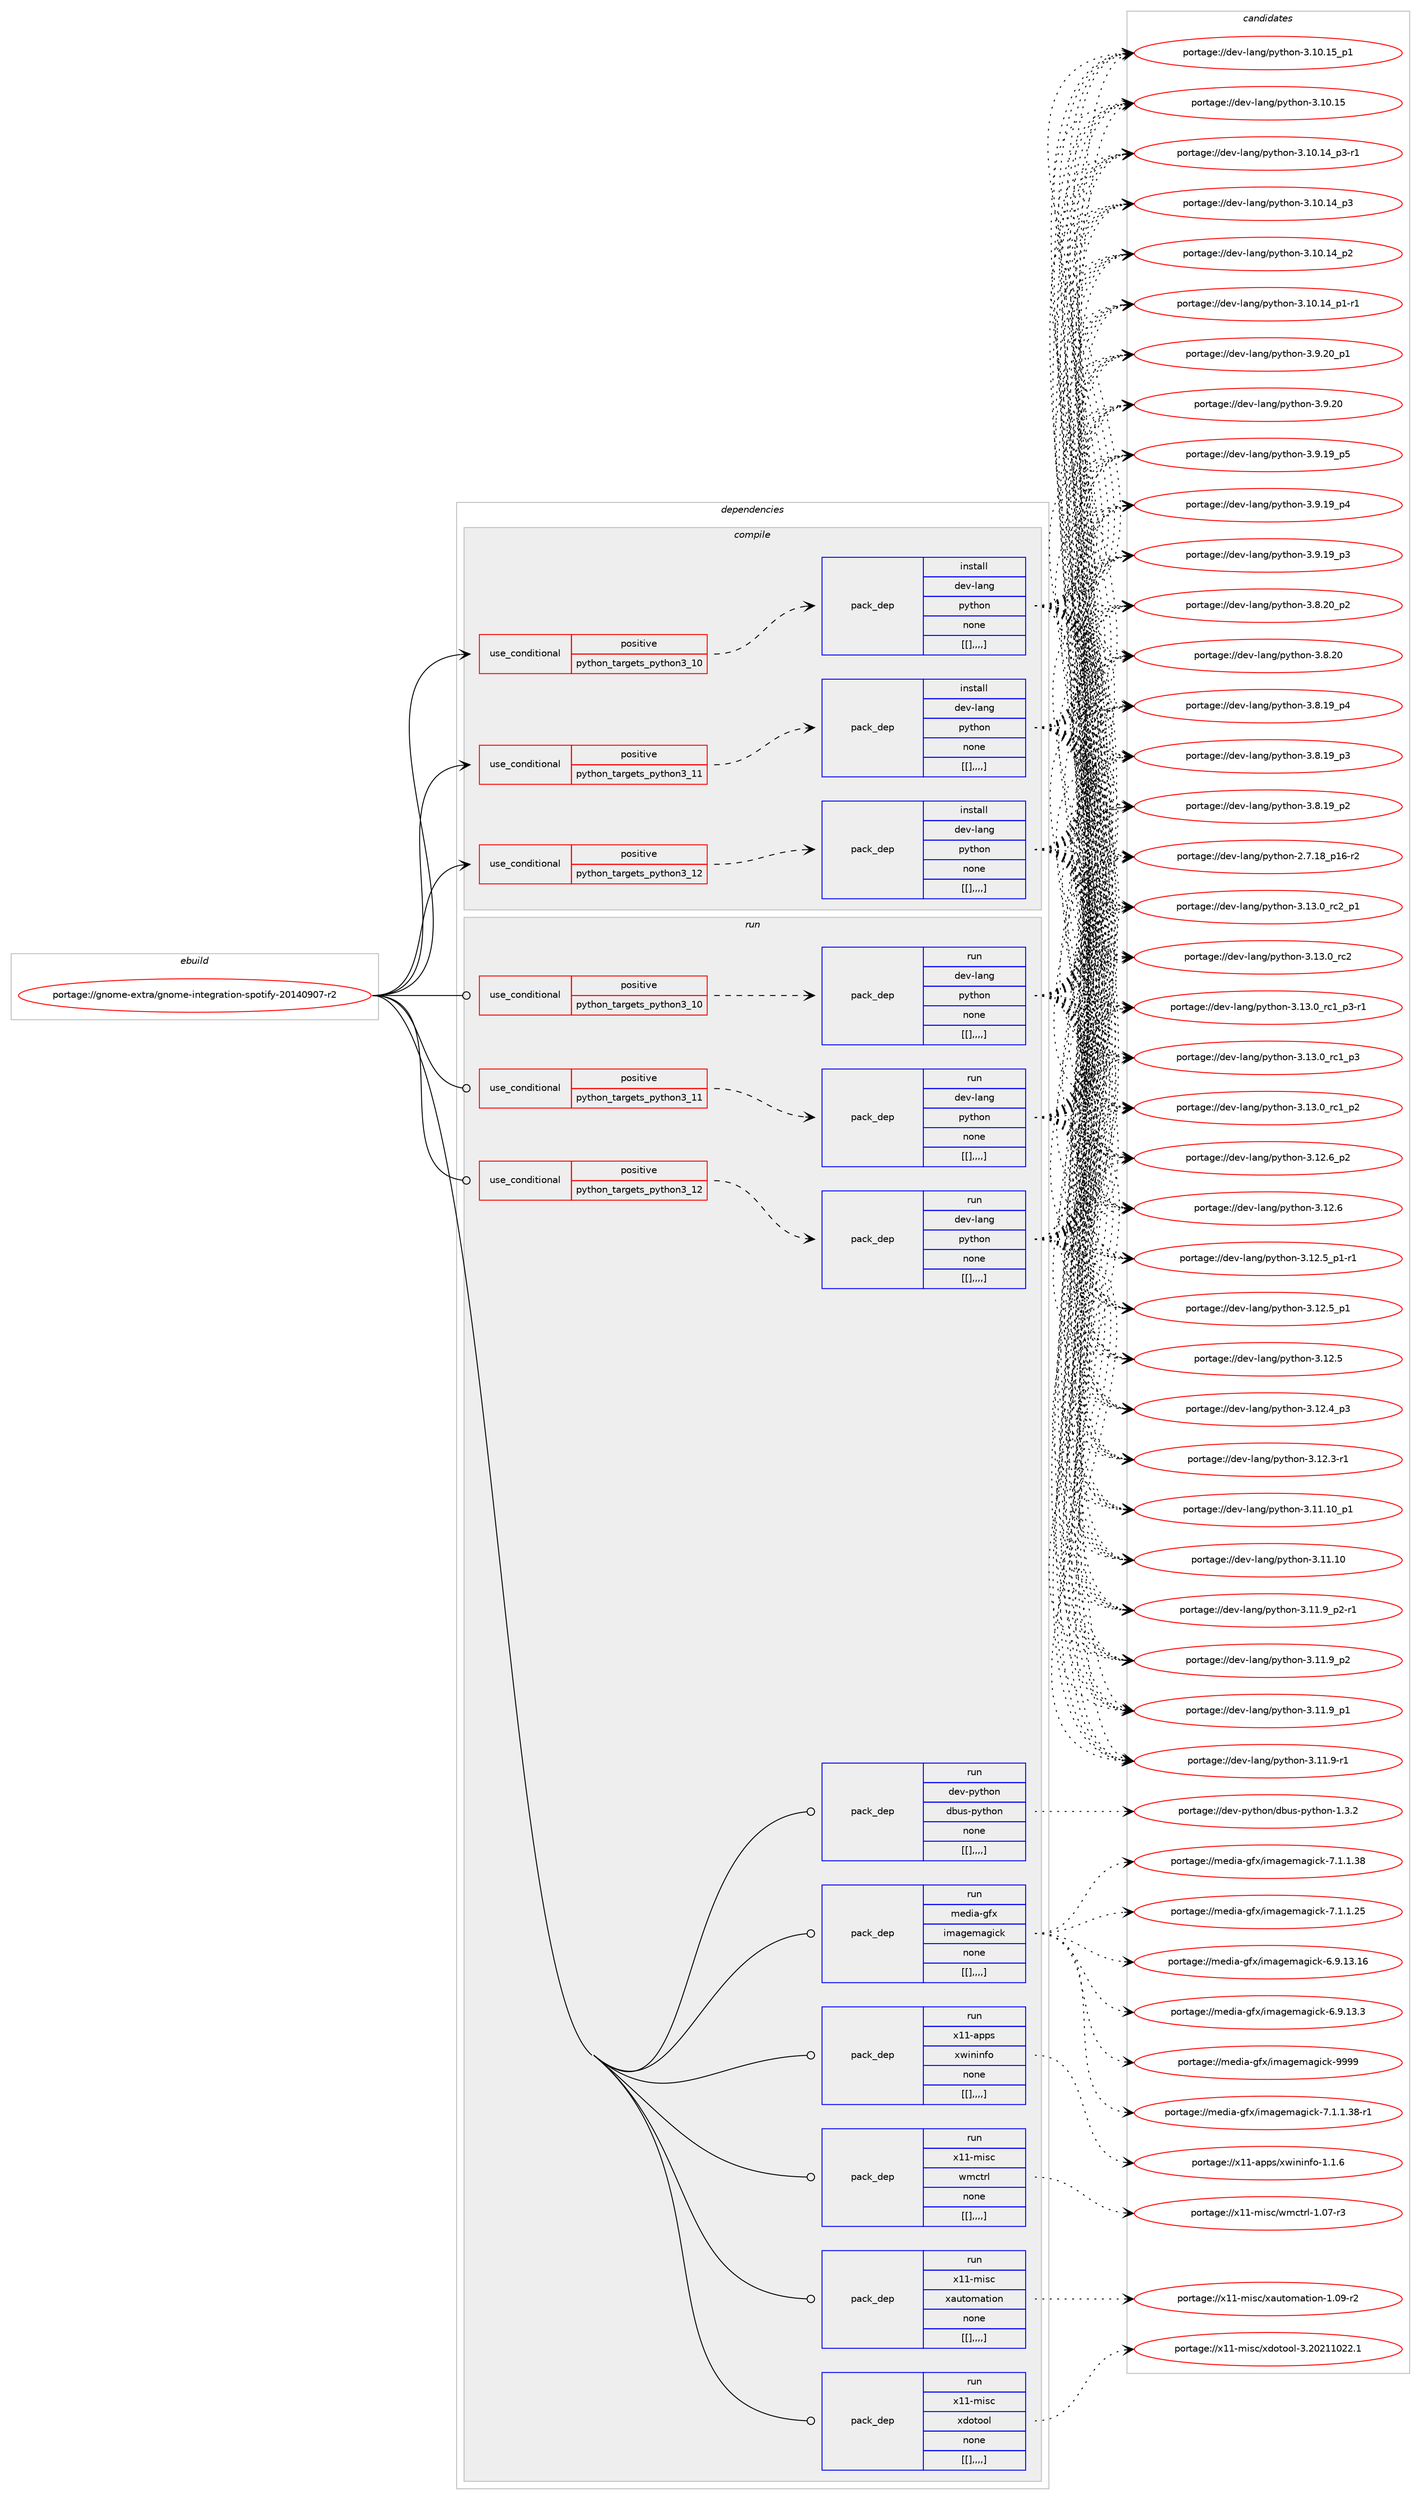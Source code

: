 digraph prolog {

# *************
# Graph options
# *************

newrank=true;
concentrate=true;
compound=true;
graph [rankdir=LR,fontname=Helvetica,fontsize=10,ranksep=1.5];#, ranksep=2.5, nodesep=0.2];
edge  [arrowhead=vee];
node  [fontname=Helvetica,fontsize=10];

# **********
# The ebuild
# **********

subgraph cluster_leftcol {
color=gray;
label=<<i>ebuild</i>>;
id [label="portage://gnome-extra/gnome-integration-spotify-20140907-r2", color=red, width=4, href="../gnome-extra/gnome-integration-spotify-20140907-r2.svg"];
}

# ****************
# The dependencies
# ****************

subgraph cluster_midcol {
color=gray;
label=<<i>dependencies</i>>;
subgraph cluster_compile {
fillcolor="#eeeeee";
style=filled;
label=<<i>compile</i>>;
subgraph cond68322 {
dependency245028 [label=<<TABLE BORDER="0" CELLBORDER="1" CELLSPACING="0" CELLPADDING="4"><TR><TD ROWSPAN="3" CELLPADDING="10">use_conditional</TD></TR><TR><TD>positive</TD></TR><TR><TD>python_targets_python3_10</TD></TR></TABLE>>, shape=none, color=red];
subgraph pack175186 {
dependency245029 [label=<<TABLE BORDER="0" CELLBORDER="1" CELLSPACING="0" CELLPADDING="4" WIDTH="220"><TR><TD ROWSPAN="6" CELLPADDING="30">pack_dep</TD></TR><TR><TD WIDTH="110">install</TD></TR><TR><TD>dev-lang</TD></TR><TR><TD>python</TD></TR><TR><TD>none</TD></TR><TR><TD>[[],,,,]</TD></TR></TABLE>>, shape=none, color=blue];
}
dependency245028:e -> dependency245029:w [weight=20,style="dashed",arrowhead="vee"];
}
id:e -> dependency245028:w [weight=20,style="solid",arrowhead="vee"];
subgraph cond68323 {
dependency245030 [label=<<TABLE BORDER="0" CELLBORDER="1" CELLSPACING="0" CELLPADDING="4"><TR><TD ROWSPAN="3" CELLPADDING="10">use_conditional</TD></TR><TR><TD>positive</TD></TR><TR><TD>python_targets_python3_11</TD></TR></TABLE>>, shape=none, color=red];
subgraph pack175187 {
dependency245031 [label=<<TABLE BORDER="0" CELLBORDER="1" CELLSPACING="0" CELLPADDING="4" WIDTH="220"><TR><TD ROWSPAN="6" CELLPADDING="30">pack_dep</TD></TR><TR><TD WIDTH="110">install</TD></TR><TR><TD>dev-lang</TD></TR><TR><TD>python</TD></TR><TR><TD>none</TD></TR><TR><TD>[[],,,,]</TD></TR></TABLE>>, shape=none, color=blue];
}
dependency245030:e -> dependency245031:w [weight=20,style="dashed",arrowhead="vee"];
}
id:e -> dependency245030:w [weight=20,style="solid",arrowhead="vee"];
subgraph cond68324 {
dependency245032 [label=<<TABLE BORDER="0" CELLBORDER="1" CELLSPACING="0" CELLPADDING="4"><TR><TD ROWSPAN="3" CELLPADDING="10">use_conditional</TD></TR><TR><TD>positive</TD></TR><TR><TD>python_targets_python3_12</TD></TR></TABLE>>, shape=none, color=red];
subgraph pack175188 {
dependency245033 [label=<<TABLE BORDER="0" CELLBORDER="1" CELLSPACING="0" CELLPADDING="4" WIDTH="220"><TR><TD ROWSPAN="6" CELLPADDING="30">pack_dep</TD></TR><TR><TD WIDTH="110">install</TD></TR><TR><TD>dev-lang</TD></TR><TR><TD>python</TD></TR><TR><TD>none</TD></TR><TR><TD>[[],,,,]</TD></TR></TABLE>>, shape=none, color=blue];
}
dependency245032:e -> dependency245033:w [weight=20,style="dashed",arrowhead="vee"];
}
id:e -> dependency245032:w [weight=20,style="solid",arrowhead="vee"];
}
subgraph cluster_compileandrun {
fillcolor="#eeeeee";
style=filled;
label=<<i>compile and run</i>>;
}
subgraph cluster_run {
fillcolor="#eeeeee";
style=filled;
label=<<i>run</i>>;
subgraph cond68325 {
dependency245034 [label=<<TABLE BORDER="0" CELLBORDER="1" CELLSPACING="0" CELLPADDING="4"><TR><TD ROWSPAN="3" CELLPADDING="10">use_conditional</TD></TR><TR><TD>positive</TD></TR><TR><TD>python_targets_python3_10</TD></TR></TABLE>>, shape=none, color=red];
subgraph pack175189 {
dependency245035 [label=<<TABLE BORDER="0" CELLBORDER="1" CELLSPACING="0" CELLPADDING="4" WIDTH="220"><TR><TD ROWSPAN="6" CELLPADDING="30">pack_dep</TD></TR><TR><TD WIDTH="110">run</TD></TR><TR><TD>dev-lang</TD></TR><TR><TD>python</TD></TR><TR><TD>none</TD></TR><TR><TD>[[],,,,]</TD></TR></TABLE>>, shape=none, color=blue];
}
dependency245034:e -> dependency245035:w [weight=20,style="dashed",arrowhead="vee"];
}
id:e -> dependency245034:w [weight=20,style="solid",arrowhead="odot"];
subgraph cond68326 {
dependency245036 [label=<<TABLE BORDER="0" CELLBORDER="1" CELLSPACING="0" CELLPADDING="4"><TR><TD ROWSPAN="3" CELLPADDING="10">use_conditional</TD></TR><TR><TD>positive</TD></TR><TR><TD>python_targets_python3_11</TD></TR></TABLE>>, shape=none, color=red];
subgraph pack175190 {
dependency245037 [label=<<TABLE BORDER="0" CELLBORDER="1" CELLSPACING="0" CELLPADDING="4" WIDTH="220"><TR><TD ROWSPAN="6" CELLPADDING="30">pack_dep</TD></TR><TR><TD WIDTH="110">run</TD></TR><TR><TD>dev-lang</TD></TR><TR><TD>python</TD></TR><TR><TD>none</TD></TR><TR><TD>[[],,,,]</TD></TR></TABLE>>, shape=none, color=blue];
}
dependency245036:e -> dependency245037:w [weight=20,style="dashed",arrowhead="vee"];
}
id:e -> dependency245036:w [weight=20,style="solid",arrowhead="odot"];
subgraph cond68327 {
dependency245038 [label=<<TABLE BORDER="0" CELLBORDER="1" CELLSPACING="0" CELLPADDING="4"><TR><TD ROWSPAN="3" CELLPADDING="10">use_conditional</TD></TR><TR><TD>positive</TD></TR><TR><TD>python_targets_python3_12</TD></TR></TABLE>>, shape=none, color=red];
subgraph pack175191 {
dependency245039 [label=<<TABLE BORDER="0" CELLBORDER="1" CELLSPACING="0" CELLPADDING="4" WIDTH="220"><TR><TD ROWSPAN="6" CELLPADDING="30">pack_dep</TD></TR><TR><TD WIDTH="110">run</TD></TR><TR><TD>dev-lang</TD></TR><TR><TD>python</TD></TR><TR><TD>none</TD></TR><TR><TD>[[],,,,]</TD></TR></TABLE>>, shape=none, color=blue];
}
dependency245038:e -> dependency245039:w [weight=20,style="dashed",arrowhead="vee"];
}
id:e -> dependency245038:w [weight=20,style="solid",arrowhead="odot"];
subgraph pack175192 {
dependency245040 [label=<<TABLE BORDER="0" CELLBORDER="1" CELLSPACING="0" CELLPADDING="4" WIDTH="220"><TR><TD ROWSPAN="6" CELLPADDING="30">pack_dep</TD></TR><TR><TD WIDTH="110">run</TD></TR><TR><TD>dev-python</TD></TR><TR><TD>dbus-python</TD></TR><TR><TD>none</TD></TR><TR><TD>[[],,,,]</TD></TR></TABLE>>, shape=none, color=blue];
}
id:e -> dependency245040:w [weight=20,style="solid",arrowhead="odot"];
subgraph pack175193 {
dependency245041 [label=<<TABLE BORDER="0" CELLBORDER="1" CELLSPACING="0" CELLPADDING="4" WIDTH="220"><TR><TD ROWSPAN="6" CELLPADDING="30">pack_dep</TD></TR><TR><TD WIDTH="110">run</TD></TR><TR><TD>media-gfx</TD></TR><TR><TD>imagemagick</TD></TR><TR><TD>none</TD></TR><TR><TD>[[],,,,]</TD></TR></TABLE>>, shape=none, color=blue];
}
id:e -> dependency245041:w [weight=20,style="solid",arrowhead="odot"];
subgraph pack175194 {
dependency245042 [label=<<TABLE BORDER="0" CELLBORDER="1" CELLSPACING="0" CELLPADDING="4" WIDTH="220"><TR><TD ROWSPAN="6" CELLPADDING="30">pack_dep</TD></TR><TR><TD WIDTH="110">run</TD></TR><TR><TD>x11-apps</TD></TR><TR><TD>xwininfo</TD></TR><TR><TD>none</TD></TR><TR><TD>[[],,,,]</TD></TR></TABLE>>, shape=none, color=blue];
}
id:e -> dependency245042:w [weight=20,style="solid",arrowhead="odot"];
subgraph pack175195 {
dependency245043 [label=<<TABLE BORDER="0" CELLBORDER="1" CELLSPACING="0" CELLPADDING="4" WIDTH="220"><TR><TD ROWSPAN="6" CELLPADDING="30">pack_dep</TD></TR><TR><TD WIDTH="110">run</TD></TR><TR><TD>x11-misc</TD></TR><TR><TD>wmctrl</TD></TR><TR><TD>none</TD></TR><TR><TD>[[],,,,]</TD></TR></TABLE>>, shape=none, color=blue];
}
id:e -> dependency245043:w [weight=20,style="solid",arrowhead="odot"];
subgraph pack175196 {
dependency245044 [label=<<TABLE BORDER="0" CELLBORDER="1" CELLSPACING="0" CELLPADDING="4" WIDTH="220"><TR><TD ROWSPAN="6" CELLPADDING="30">pack_dep</TD></TR><TR><TD WIDTH="110">run</TD></TR><TR><TD>x11-misc</TD></TR><TR><TD>xautomation</TD></TR><TR><TD>none</TD></TR><TR><TD>[[],,,,]</TD></TR></TABLE>>, shape=none, color=blue];
}
id:e -> dependency245044:w [weight=20,style="solid",arrowhead="odot"];
subgraph pack175197 {
dependency245045 [label=<<TABLE BORDER="0" CELLBORDER="1" CELLSPACING="0" CELLPADDING="4" WIDTH="220"><TR><TD ROWSPAN="6" CELLPADDING="30">pack_dep</TD></TR><TR><TD WIDTH="110">run</TD></TR><TR><TD>x11-misc</TD></TR><TR><TD>xdotool</TD></TR><TR><TD>none</TD></TR><TR><TD>[[],,,,]</TD></TR></TABLE>>, shape=none, color=blue];
}
id:e -> dependency245045:w [weight=20,style="solid",arrowhead="odot"];
}
}

# **************
# The candidates
# **************

subgraph cluster_choices {
rank=same;
color=gray;
label=<<i>candidates</i>>;

subgraph choice175186 {
color=black;
nodesep=1;
choice100101118451089711010347112121116104111110455146495146489511499509511249 [label="portage://dev-lang/python-3.13.0_rc2_p1", color=red, width=4,href="../dev-lang/python-3.13.0_rc2_p1.svg"];
choice10010111845108971101034711212111610411111045514649514648951149950 [label="portage://dev-lang/python-3.13.0_rc2", color=red, width=4,href="../dev-lang/python-3.13.0_rc2.svg"];
choice1001011184510897110103471121211161041111104551464951464895114994995112514511449 [label="portage://dev-lang/python-3.13.0_rc1_p3-r1", color=red, width=4,href="../dev-lang/python-3.13.0_rc1_p3-r1.svg"];
choice100101118451089711010347112121116104111110455146495146489511499499511251 [label="portage://dev-lang/python-3.13.0_rc1_p3", color=red, width=4,href="../dev-lang/python-3.13.0_rc1_p3.svg"];
choice100101118451089711010347112121116104111110455146495146489511499499511250 [label="portage://dev-lang/python-3.13.0_rc1_p2", color=red, width=4,href="../dev-lang/python-3.13.0_rc1_p2.svg"];
choice100101118451089711010347112121116104111110455146495046549511250 [label="portage://dev-lang/python-3.12.6_p2", color=red, width=4,href="../dev-lang/python-3.12.6_p2.svg"];
choice10010111845108971101034711212111610411111045514649504654 [label="portage://dev-lang/python-3.12.6", color=red, width=4,href="../dev-lang/python-3.12.6.svg"];
choice1001011184510897110103471121211161041111104551464950465395112494511449 [label="portage://dev-lang/python-3.12.5_p1-r1", color=red, width=4,href="../dev-lang/python-3.12.5_p1-r1.svg"];
choice100101118451089711010347112121116104111110455146495046539511249 [label="portage://dev-lang/python-3.12.5_p1", color=red, width=4,href="../dev-lang/python-3.12.5_p1.svg"];
choice10010111845108971101034711212111610411111045514649504653 [label="portage://dev-lang/python-3.12.5", color=red, width=4,href="../dev-lang/python-3.12.5.svg"];
choice100101118451089711010347112121116104111110455146495046529511251 [label="portage://dev-lang/python-3.12.4_p3", color=red, width=4,href="../dev-lang/python-3.12.4_p3.svg"];
choice100101118451089711010347112121116104111110455146495046514511449 [label="portage://dev-lang/python-3.12.3-r1", color=red, width=4,href="../dev-lang/python-3.12.3-r1.svg"];
choice10010111845108971101034711212111610411111045514649494649489511249 [label="portage://dev-lang/python-3.11.10_p1", color=red, width=4,href="../dev-lang/python-3.11.10_p1.svg"];
choice1001011184510897110103471121211161041111104551464949464948 [label="portage://dev-lang/python-3.11.10", color=red, width=4,href="../dev-lang/python-3.11.10.svg"];
choice1001011184510897110103471121211161041111104551464949465795112504511449 [label="portage://dev-lang/python-3.11.9_p2-r1", color=red, width=4,href="../dev-lang/python-3.11.9_p2-r1.svg"];
choice100101118451089711010347112121116104111110455146494946579511250 [label="portage://dev-lang/python-3.11.9_p2", color=red, width=4,href="../dev-lang/python-3.11.9_p2.svg"];
choice100101118451089711010347112121116104111110455146494946579511249 [label="portage://dev-lang/python-3.11.9_p1", color=red, width=4,href="../dev-lang/python-3.11.9_p1.svg"];
choice100101118451089711010347112121116104111110455146494946574511449 [label="portage://dev-lang/python-3.11.9-r1", color=red, width=4,href="../dev-lang/python-3.11.9-r1.svg"];
choice10010111845108971101034711212111610411111045514649484649539511249 [label="portage://dev-lang/python-3.10.15_p1", color=red, width=4,href="../dev-lang/python-3.10.15_p1.svg"];
choice1001011184510897110103471121211161041111104551464948464953 [label="portage://dev-lang/python-3.10.15", color=red, width=4,href="../dev-lang/python-3.10.15.svg"];
choice100101118451089711010347112121116104111110455146494846495295112514511449 [label="portage://dev-lang/python-3.10.14_p3-r1", color=red, width=4,href="../dev-lang/python-3.10.14_p3-r1.svg"];
choice10010111845108971101034711212111610411111045514649484649529511251 [label="portage://dev-lang/python-3.10.14_p3", color=red, width=4,href="../dev-lang/python-3.10.14_p3.svg"];
choice10010111845108971101034711212111610411111045514649484649529511250 [label="portage://dev-lang/python-3.10.14_p2", color=red, width=4,href="../dev-lang/python-3.10.14_p2.svg"];
choice100101118451089711010347112121116104111110455146494846495295112494511449 [label="portage://dev-lang/python-3.10.14_p1-r1", color=red, width=4,href="../dev-lang/python-3.10.14_p1-r1.svg"];
choice100101118451089711010347112121116104111110455146574650489511249 [label="portage://dev-lang/python-3.9.20_p1", color=red, width=4,href="../dev-lang/python-3.9.20_p1.svg"];
choice10010111845108971101034711212111610411111045514657465048 [label="portage://dev-lang/python-3.9.20", color=red, width=4,href="../dev-lang/python-3.9.20.svg"];
choice100101118451089711010347112121116104111110455146574649579511253 [label="portage://dev-lang/python-3.9.19_p5", color=red, width=4,href="../dev-lang/python-3.9.19_p5.svg"];
choice100101118451089711010347112121116104111110455146574649579511252 [label="portage://dev-lang/python-3.9.19_p4", color=red, width=4,href="../dev-lang/python-3.9.19_p4.svg"];
choice100101118451089711010347112121116104111110455146574649579511251 [label="portage://dev-lang/python-3.9.19_p3", color=red, width=4,href="../dev-lang/python-3.9.19_p3.svg"];
choice100101118451089711010347112121116104111110455146564650489511250 [label="portage://dev-lang/python-3.8.20_p2", color=red, width=4,href="../dev-lang/python-3.8.20_p2.svg"];
choice10010111845108971101034711212111610411111045514656465048 [label="portage://dev-lang/python-3.8.20", color=red, width=4,href="../dev-lang/python-3.8.20.svg"];
choice100101118451089711010347112121116104111110455146564649579511252 [label="portage://dev-lang/python-3.8.19_p4", color=red, width=4,href="../dev-lang/python-3.8.19_p4.svg"];
choice100101118451089711010347112121116104111110455146564649579511251 [label="portage://dev-lang/python-3.8.19_p3", color=red, width=4,href="../dev-lang/python-3.8.19_p3.svg"];
choice100101118451089711010347112121116104111110455146564649579511250 [label="portage://dev-lang/python-3.8.19_p2", color=red, width=4,href="../dev-lang/python-3.8.19_p2.svg"];
choice100101118451089711010347112121116104111110455046554649569511249544511450 [label="portage://dev-lang/python-2.7.18_p16-r2", color=red, width=4,href="../dev-lang/python-2.7.18_p16-r2.svg"];
dependency245029:e -> choice100101118451089711010347112121116104111110455146495146489511499509511249:w [style=dotted,weight="100"];
dependency245029:e -> choice10010111845108971101034711212111610411111045514649514648951149950:w [style=dotted,weight="100"];
dependency245029:e -> choice1001011184510897110103471121211161041111104551464951464895114994995112514511449:w [style=dotted,weight="100"];
dependency245029:e -> choice100101118451089711010347112121116104111110455146495146489511499499511251:w [style=dotted,weight="100"];
dependency245029:e -> choice100101118451089711010347112121116104111110455146495146489511499499511250:w [style=dotted,weight="100"];
dependency245029:e -> choice100101118451089711010347112121116104111110455146495046549511250:w [style=dotted,weight="100"];
dependency245029:e -> choice10010111845108971101034711212111610411111045514649504654:w [style=dotted,weight="100"];
dependency245029:e -> choice1001011184510897110103471121211161041111104551464950465395112494511449:w [style=dotted,weight="100"];
dependency245029:e -> choice100101118451089711010347112121116104111110455146495046539511249:w [style=dotted,weight="100"];
dependency245029:e -> choice10010111845108971101034711212111610411111045514649504653:w [style=dotted,weight="100"];
dependency245029:e -> choice100101118451089711010347112121116104111110455146495046529511251:w [style=dotted,weight="100"];
dependency245029:e -> choice100101118451089711010347112121116104111110455146495046514511449:w [style=dotted,weight="100"];
dependency245029:e -> choice10010111845108971101034711212111610411111045514649494649489511249:w [style=dotted,weight="100"];
dependency245029:e -> choice1001011184510897110103471121211161041111104551464949464948:w [style=dotted,weight="100"];
dependency245029:e -> choice1001011184510897110103471121211161041111104551464949465795112504511449:w [style=dotted,weight="100"];
dependency245029:e -> choice100101118451089711010347112121116104111110455146494946579511250:w [style=dotted,weight="100"];
dependency245029:e -> choice100101118451089711010347112121116104111110455146494946579511249:w [style=dotted,weight="100"];
dependency245029:e -> choice100101118451089711010347112121116104111110455146494946574511449:w [style=dotted,weight="100"];
dependency245029:e -> choice10010111845108971101034711212111610411111045514649484649539511249:w [style=dotted,weight="100"];
dependency245029:e -> choice1001011184510897110103471121211161041111104551464948464953:w [style=dotted,weight="100"];
dependency245029:e -> choice100101118451089711010347112121116104111110455146494846495295112514511449:w [style=dotted,weight="100"];
dependency245029:e -> choice10010111845108971101034711212111610411111045514649484649529511251:w [style=dotted,weight="100"];
dependency245029:e -> choice10010111845108971101034711212111610411111045514649484649529511250:w [style=dotted,weight="100"];
dependency245029:e -> choice100101118451089711010347112121116104111110455146494846495295112494511449:w [style=dotted,weight="100"];
dependency245029:e -> choice100101118451089711010347112121116104111110455146574650489511249:w [style=dotted,weight="100"];
dependency245029:e -> choice10010111845108971101034711212111610411111045514657465048:w [style=dotted,weight="100"];
dependency245029:e -> choice100101118451089711010347112121116104111110455146574649579511253:w [style=dotted,weight="100"];
dependency245029:e -> choice100101118451089711010347112121116104111110455146574649579511252:w [style=dotted,weight="100"];
dependency245029:e -> choice100101118451089711010347112121116104111110455146574649579511251:w [style=dotted,weight="100"];
dependency245029:e -> choice100101118451089711010347112121116104111110455146564650489511250:w [style=dotted,weight="100"];
dependency245029:e -> choice10010111845108971101034711212111610411111045514656465048:w [style=dotted,weight="100"];
dependency245029:e -> choice100101118451089711010347112121116104111110455146564649579511252:w [style=dotted,weight="100"];
dependency245029:e -> choice100101118451089711010347112121116104111110455146564649579511251:w [style=dotted,weight="100"];
dependency245029:e -> choice100101118451089711010347112121116104111110455146564649579511250:w [style=dotted,weight="100"];
dependency245029:e -> choice100101118451089711010347112121116104111110455046554649569511249544511450:w [style=dotted,weight="100"];
}
subgraph choice175187 {
color=black;
nodesep=1;
choice100101118451089711010347112121116104111110455146495146489511499509511249 [label="portage://dev-lang/python-3.13.0_rc2_p1", color=red, width=4,href="../dev-lang/python-3.13.0_rc2_p1.svg"];
choice10010111845108971101034711212111610411111045514649514648951149950 [label="portage://dev-lang/python-3.13.0_rc2", color=red, width=4,href="../dev-lang/python-3.13.0_rc2.svg"];
choice1001011184510897110103471121211161041111104551464951464895114994995112514511449 [label="portage://dev-lang/python-3.13.0_rc1_p3-r1", color=red, width=4,href="../dev-lang/python-3.13.0_rc1_p3-r1.svg"];
choice100101118451089711010347112121116104111110455146495146489511499499511251 [label="portage://dev-lang/python-3.13.0_rc1_p3", color=red, width=4,href="../dev-lang/python-3.13.0_rc1_p3.svg"];
choice100101118451089711010347112121116104111110455146495146489511499499511250 [label="portage://dev-lang/python-3.13.0_rc1_p2", color=red, width=4,href="../dev-lang/python-3.13.0_rc1_p2.svg"];
choice100101118451089711010347112121116104111110455146495046549511250 [label="portage://dev-lang/python-3.12.6_p2", color=red, width=4,href="../dev-lang/python-3.12.6_p2.svg"];
choice10010111845108971101034711212111610411111045514649504654 [label="portage://dev-lang/python-3.12.6", color=red, width=4,href="../dev-lang/python-3.12.6.svg"];
choice1001011184510897110103471121211161041111104551464950465395112494511449 [label="portage://dev-lang/python-3.12.5_p1-r1", color=red, width=4,href="../dev-lang/python-3.12.5_p1-r1.svg"];
choice100101118451089711010347112121116104111110455146495046539511249 [label="portage://dev-lang/python-3.12.5_p1", color=red, width=4,href="../dev-lang/python-3.12.5_p1.svg"];
choice10010111845108971101034711212111610411111045514649504653 [label="portage://dev-lang/python-3.12.5", color=red, width=4,href="../dev-lang/python-3.12.5.svg"];
choice100101118451089711010347112121116104111110455146495046529511251 [label="portage://dev-lang/python-3.12.4_p3", color=red, width=4,href="../dev-lang/python-3.12.4_p3.svg"];
choice100101118451089711010347112121116104111110455146495046514511449 [label="portage://dev-lang/python-3.12.3-r1", color=red, width=4,href="../dev-lang/python-3.12.3-r1.svg"];
choice10010111845108971101034711212111610411111045514649494649489511249 [label="portage://dev-lang/python-3.11.10_p1", color=red, width=4,href="../dev-lang/python-3.11.10_p1.svg"];
choice1001011184510897110103471121211161041111104551464949464948 [label="portage://dev-lang/python-3.11.10", color=red, width=4,href="../dev-lang/python-3.11.10.svg"];
choice1001011184510897110103471121211161041111104551464949465795112504511449 [label="portage://dev-lang/python-3.11.9_p2-r1", color=red, width=4,href="../dev-lang/python-3.11.9_p2-r1.svg"];
choice100101118451089711010347112121116104111110455146494946579511250 [label="portage://dev-lang/python-3.11.9_p2", color=red, width=4,href="../dev-lang/python-3.11.9_p2.svg"];
choice100101118451089711010347112121116104111110455146494946579511249 [label="portage://dev-lang/python-3.11.9_p1", color=red, width=4,href="../dev-lang/python-3.11.9_p1.svg"];
choice100101118451089711010347112121116104111110455146494946574511449 [label="portage://dev-lang/python-3.11.9-r1", color=red, width=4,href="../dev-lang/python-3.11.9-r1.svg"];
choice10010111845108971101034711212111610411111045514649484649539511249 [label="portage://dev-lang/python-3.10.15_p1", color=red, width=4,href="../dev-lang/python-3.10.15_p1.svg"];
choice1001011184510897110103471121211161041111104551464948464953 [label="portage://dev-lang/python-3.10.15", color=red, width=4,href="../dev-lang/python-3.10.15.svg"];
choice100101118451089711010347112121116104111110455146494846495295112514511449 [label="portage://dev-lang/python-3.10.14_p3-r1", color=red, width=4,href="../dev-lang/python-3.10.14_p3-r1.svg"];
choice10010111845108971101034711212111610411111045514649484649529511251 [label="portage://dev-lang/python-3.10.14_p3", color=red, width=4,href="../dev-lang/python-3.10.14_p3.svg"];
choice10010111845108971101034711212111610411111045514649484649529511250 [label="portage://dev-lang/python-3.10.14_p2", color=red, width=4,href="../dev-lang/python-3.10.14_p2.svg"];
choice100101118451089711010347112121116104111110455146494846495295112494511449 [label="portage://dev-lang/python-3.10.14_p1-r1", color=red, width=4,href="../dev-lang/python-3.10.14_p1-r1.svg"];
choice100101118451089711010347112121116104111110455146574650489511249 [label="portage://dev-lang/python-3.9.20_p1", color=red, width=4,href="../dev-lang/python-3.9.20_p1.svg"];
choice10010111845108971101034711212111610411111045514657465048 [label="portage://dev-lang/python-3.9.20", color=red, width=4,href="../dev-lang/python-3.9.20.svg"];
choice100101118451089711010347112121116104111110455146574649579511253 [label="portage://dev-lang/python-3.9.19_p5", color=red, width=4,href="../dev-lang/python-3.9.19_p5.svg"];
choice100101118451089711010347112121116104111110455146574649579511252 [label="portage://dev-lang/python-3.9.19_p4", color=red, width=4,href="../dev-lang/python-3.9.19_p4.svg"];
choice100101118451089711010347112121116104111110455146574649579511251 [label="portage://dev-lang/python-3.9.19_p3", color=red, width=4,href="../dev-lang/python-3.9.19_p3.svg"];
choice100101118451089711010347112121116104111110455146564650489511250 [label="portage://dev-lang/python-3.8.20_p2", color=red, width=4,href="../dev-lang/python-3.8.20_p2.svg"];
choice10010111845108971101034711212111610411111045514656465048 [label="portage://dev-lang/python-3.8.20", color=red, width=4,href="../dev-lang/python-3.8.20.svg"];
choice100101118451089711010347112121116104111110455146564649579511252 [label="portage://dev-lang/python-3.8.19_p4", color=red, width=4,href="../dev-lang/python-3.8.19_p4.svg"];
choice100101118451089711010347112121116104111110455146564649579511251 [label="portage://dev-lang/python-3.8.19_p3", color=red, width=4,href="../dev-lang/python-3.8.19_p3.svg"];
choice100101118451089711010347112121116104111110455146564649579511250 [label="portage://dev-lang/python-3.8.19_p2", color=red, width=4,href="../dev-lang/python-3.8.19_p2.svg"];
choice100101118451089711010347112121116104111110455046554649569511249544511450 [label="portage://dev-lang/python-2.7.18_p16-r2", color=red, width=4,href="../dev-lang/python-2.7.18_p16-r2.svg"];
dependency245031:e -> choice100101118451089711010347112121116104111110455146495146489511499509511249:w [style=dotted,weight="100"];
dependency245031:e -> choice10010111845108971101034711212111610411111045514649514648951149950:w [style=dotted,weight="100"];
dependency245031:e -> choice1001011184510897110103471121211161041111104551464951464895114994995112514511449:w [style=dotted,weight="100"];
dependency245031:e -> choice100101118451089711010347112121116104111110455146495146489511499499511251:w [style=dotted,weight="100"];
dependency245031:e -> choice100101118451089711010347112121116104111110455146495146489511499499511250:w [style=dotted,weight="100"];
dependency245031:e -> choice100101118451089711010347112121116104111110455146495046549511250:w [style=dotted,weight="100"];
dependency245031:e -> choice10010111845108971101034711212111610411111045514649504654:w [style=dotted,weight="100"];
dependency245031:e -> choice1001011184510897110103471121211161041111104551464950465395112494511449:w [style=dotted,weight="100"];
dependency245031:e -> choice100101118451089711010347112121116104111110455146495046539511249:w [style=dotted,weight="100"];
dependency245031:e -> choice10010111845108971101034711212111610411111045514649504653:w [style=dotted,weight="100"];
dependency245031:e -> choice100101118451089711010347112121116104111110455146495046529511251:w [style=dotted,weight="100"];
dependency245031:e -> choice100101118451089711010347112121116104111110455146495046514511449:w [style=dotted,weight="100"];
dependency245031:e -> choice10010111845108971101034711212111610411111045514649494649489511249:w [style=dotted,weight="100"];
dependency245031:e -> choice1001011184510897110103471121211161041111104551464949464948:w [style=dotted,weight="100"];
dependency245031:e -> choice1001011184510897110103471121211161041111104551464949465795112504511449:w [style=dotted,weight="100"];
dependency245031:e -> choice100101118451089711010347112121116104111110455146494946579511250:w [style=dotted,weight="100"];
dependency245031:e -> choice100101118451089711010347112121116104111110455146494946579511249:w [style=dotted,weight="100"];
dependency245031:e -> choice100101118451089711010347112121116104111110455146494946574511449:w [style=dotted,weight="100"];
dependency245031:e -> choice10010111845108971101034711212111610411111045514649484649539511249:w [style=dotted,weight="100"];
dependency245031:e -> choice1001011184510897110103471121211161041111104551464948464953:w [style=dotted,weight="100"];
dependency245031:e -> choice100101118451089711010347112121116104111110455146494846495295112514511449:w [style=dotted,weight="100"];
dependency245031:e -> choice10010111845108971101034711212111610411111045514649484649529511251:w [style=dotted,weight="100"];
dependency245031:e -> choice10010111845108971101034711212111610411111045514649484649529511250:w [style=dotted,weight="100"];
dependency245031:e -> choice100101118451089711010347112121116104111110455146494846495295112494511449:w [style=dotted,weight="100"];
dependency245031:e -> choice100101118451089711010347112121116104111110455146574650489511249:w [style=dotted,weight="100"];
dependency245031:e -> choice10010111845108971101034711212111610411111045514657465048:w [style=dotted,weight="100"];
dependency245031:e -> choice100101118451089711010347112121116104111110455146574649579511253:w [style=dotted,weight="100"];
dependency245031:e -> choice100101118451089711010347112121116104111110455146574649579511252:w [style=dotted,weight="100"];
dependency245031:e -> choice100101118451089711010347112121116104111110455146574649579511251:w [style=dotted,weight="100"];
dependency245031:e -> choice100101118451089711010347112121116104111110455146564650489511250:w [style=dotted,weight="100"];
dependency245031:e -> choice10010111845108971101034711212111610411111045514656465048:w [style=dotted,weight="100"];
dependency245031:e -> choice100101118451089711010347112121116104111110455146564649579511252:w [style=dotted,weight="100"];
dependency245031:e -> choice100101118451089711010347112121116104111110455146564649579511251:w [style=dotted,weight="100"];
dependency245031:e -> choice100101118451089711010347112121116104111110455146564649579511250:w [style=dotted,weight="100"];
dependency245031:e -> choice100101118451089711010347112121116104111110455046554649569511249544511450:w [style=dotted,weight="100"];
}
subgraph choice175188 {
color=black;
nodesep=1;
choice100101118451089711010347112121116104111110455146495146489511499509511249 [label="portage://dev-lang/python-3.13.0_rc2_p1", color=red, width=4,href="../dev-lang/python-3.13.0_rc2_p1.svg"];
choice10010111845108971101034711212111610411111045514649514648951149950 [label="portage://dev-lang/python-3.13.0_rc2", color=red, width=4,href="../dev-lang/python-3.13.0_rc2.svg"];
choice1001011184510897110103471121211161041111104551464951464895114994995112514511449 [label="portage://dev-lang/python-3.13.0_rc1_p3-r1", color=red, width=4,href="../dev-lang/python-3.13.0_rc1_p3-r1.svg"];
choice100101118451089711010347112121116104111110455146495146489511499499511251 [label="portage://dev-lang/python-3.13.0_rc1_p3", color=red, width=4,href="../dev-lang/python-3.13.0_rc1_p3.svg"];
choice100101118451089711010347112121116104111110455146495146489511499499511250 [label="portage://dev-lang/python-3.13.0_rc1_p2", color=red, width=4,href="../dev-lang/python-3.13.0_rc1_p2.svg"];
choice100101118451089711010347112121116104111110455146495046549511250 [label="portage://dev-lang/python-3.12.6_p2", color=red, width=4,href="../dev-lang/python-3.12.6_p2.svg"];
choice10010111845108971101034711212111610411111045514649504654 [label="portage://dev-lang/python-3.12.6", color=red, width=4,href="../dev-lang/python-3.12.6.svg"];
choice1001011184510897110103471121211161041111104551464950465395112494511449 [label="portage://dev-lang/python-3.12.5_p1-r1", color=red, width=4,href="../dev-lang/python-3.12.5_p1-r1.svg"];
choice100101118451089711010347112121116104111110455146495046539511249 [label="portage://dev-lang/python-3.12.5_p1", color=red, width=4,href="../dev-lang/python-3.12.5_p1.svg"];
choice10010111845108971101034711212111610411111045514649504653 [label="portage://dev-lang/python-3.12.5", color=red, width=4,href="../dev-lang/python-3.12.5.svg"];
choice100101118451089711010347112121116104111110455146495046529511251 [label="portage://dev-lang/python-3.12.4_p3", color=red, width=4,href="../dev-lang/python-3.12.4_p3.svg"];
choice100101118451089711010347112121116104111110455146495046514511449 [label="portage://dev-lang/python-3.12.3-r1", color=red, width=4,href="../dev-lang/python-3.12.3-r1.svg"];
choice10010111845108971101034711212111610411111045514649494649489511249 [label="portage://dev-lang/python-3.11.10_p1", color=red, width=4,href="../dev-lang/python-3.11.10_p1.svg"];
choice1001011184510897110103471121211161041111104551464949464948 [label="portage://dev-lang/python-3.11.10", color=red, width=4,href="../dev-lang/python-3.11.10.svg"];
choice1001011184510897110103471121211161041111104551464949465795112504511449 [label="portage://dev-lang/python-3.11.9_p2-r1", color=red, width=4,href="../dev-lang/python-3.11.9_p2-r1.svg"];
choice100101118451089711010347112121116104111110455146494946579511250 [label="portage://dev-lang/python-3.11.9_p2", color=red, width=4,href="../dev-lang/python-3.11.9_p2.svg"];
choice100101118451089711010347112121116104111110455146494946579511249 [label="portage://dev-lang/python-3.11.9_p1", color=red, width=4,href="../dev-lang/python-3.11.9_p1.svg"];
choice100101118451089711010347112121116104111110455146494946574511449 [label="portage://dev-lang/python-3.11.9-r1", color=red, width=4,href="../dev-lang/python-3.11.9-r1.svg"];
choice10010111845108971101034711212111610411111045514649484649539511249 [label="portage://dev-lang/python-3.10.15_p1", color=red, width=4,href="../dev-lang/python-3.10.15_p1.svg"];
choice1001011184510897110103471121211161041111104551464948464953 [label="portage://dev-lang/python-3.10.15", color=red, width=4,href="../dev-lang/python-3.10.15.svg"];
choice100101118451089711010347112121116104111110455146494846495295112514511449 [label="portage://dev-lang/python-3.10.14_p3-r1", color=red, width=4,href="../dev-lang/python-3.10.14_p3-r1.svg"];
choice10010111845108971101034711212111610411111045514649484649529511251 [label="portage://dev-lang/python-3.10.14_p3", color=red, width=4,href="../dev-lang/python-3.10.14_p3.svg"];
choice10010111845108971101034711212111610411111045514649484649529511250 [label="portage://dev-lang/python-3.10.14_p2", color=red, width=4,href="../dev-lang/python-3.10.14_p2.svg"];
choice100101118451089711010347112121116104111110455146494846495295112494511449 [label="portage://dev-lang/python-3.10.14_p1-r1", color=red, width=4,href="../dev-lang/python-3.10.14_p1-r1.svg"];
choice100101118451089711010347112121116104111110455146574650489511249 [label="portage://dev-lang/python-3.9.20_p1", color=red, width=4,href="../dev-lang/python-3.9.20_p1.svg"];
choice10010111845108971101034711212111610411111045514657465048 [label="portage://dev-lang/python-3.9.20", color=red, width=4,href="../dev-lang/python-3.9.20.svg"];
choice100101118451089711010347112121116104111110455146574649579511253 [label="portage://dev-lang/python-3.9.19_p5", color=red, width=4,href="../dev-lang/python-3.9.19_p5.svg"];
choice100101118451089711010347112121116104111110455146574649579511252 [label="portage://dev-lang/python-3.9.19_p4", color=red, width=4,href="../dev-lang/python-3.9.19_p4.svg"];
choice100101118451089711010347112121116104111110455146574649579511251 [label="portage://dev-lang/python-3.9.19_p3", color=red, width=4,href="../dev-lang/python-3.9.19_p3.svg"];
choice100101118451089711010347112121116104111110455146564650489511250 [label="portage://dev-lang/python-3.8.20_p2", color=red, width=4,href="../dev-lang/python-3.8.20_p2.svg"];
choice10010111845108971101034711212111610411111045514656465048 [label="portage://dev-lang/python-3.8.20", color=red, width=4,href="../dev-lang/python-3.8.20.svg"];
choice100101118451089711010347112121116104111110455146564649579511252 [label="portage://dev-lang/python-3.8.19_p4", color=red, width=4,href="../dev-lang/python-3.8.19_p4.svg"];
choice100101118451089711010347112121116104111110455146564649579511251 [label="portage://dev-lang/python-3.8.19_p3", color=red, width=4,href="../dev-lang/python-3.8.19_p3.svg"];
choice100101118451089711010347112121116104111110455146564649579511250 [label="portage://dev-lang/python-3.8.19_p2", color=red, width=4,href="../dev-lang/python-3.8.19_p2.svg"];
choice100101118451089711010347112121116104111110455046554649569511249544511450 [label="portage://dev-lang/python-2.7.18_p16-r2", color=red, width=4,href="../dev-lang/python-2.7.18_p16-r2.svg"];
dependency245033:e -> choice100101118451089711010347112121116104111110455146495146489511499509511249:w [style=dotted,weight="100"];
dependency245033:e -> choice10010111845108971101034711212111610411111045514649514648951149950:w [style=dotted,weight="100"];
dependency245033:e -> choice1001011184510897110103471121211161041111104551464951464895114994995112514511449:w [style=dotted,weight="100"];
dependency245033:e -> choice100101118451089711010347112121116104111110455146495146489511499499511251:w [style=dotted,weight="100"];
dependency245033:e -> choice100101118451089711010347112121116104111110455146495146489511499499511250:w [style=dotted,weight="100"];
dependency245033:e -> choice100101118451089711010347112121116104111110455146495046549511250:w [style=dotted,weight="100"];
dependency245033:e -> choice10010111845108971101034711212111610411111045514649504654:w [style=dotted,weight="100"];
dependency245033:e -> choice1001011184510897110103471121211161041111104551464950465395112494511449:w [style=dotted,weight="100"];
dependency245033:e -> choice100101118451089711010347112121116104111110455146495046539511249:w [style=dotted,weight="100"];
dependency245033:e -> choice10010111845108971101034711212111610411111045514649504653:w [style=dotted,weight="100"];
dependency245033:e -> choice100101118451089711010347112121116104111110455146495046529511251:w [style=dotted,weight="100"];
dependency245033:e -> choice100101118451089711010347112121116104111110455146495046514511449:w [style=dotted,weight="100"];
dependency245033:e -> choice10010111845108971101034711212111610411111045514649494649489511249:w [style=dotted,weight="100"];
dependency245033:e -> choice1001011184510897110103471121211161041111104551464949464948:w [style=dotted,weight="100"];
dependency245033:e -> choice1001011184510897110103471121211161041111104551464949465795112504511449:w [style=dotted,weight="100"];
dependency245033:e -> choice100101118451089711010347112121116104111110455146494946579511250:w [style=dotted,weight="100"];
dependency245033:e -> choice100101118451089711010347112121116104111110455146494946579511249:w [style=dotted,weight="100"];
dependency245033:e -> choice100101118451089711010347112121116104111110455146494946574511449:w [style=dotted,weight="100"];
dependency245033:e -> choice10010111845108971101034711212111610411111045514649484649539511249:w [style=dotted,weight="100"];
dependency245033:e -> choice1001011184510897110103471121211161041111104551464948464953:w [style=dotted,weight="100"];
dependency245033:e -> choice100101118451089711010347112121116104111110455146494846495295112514511449:w [style=dotted,weight="100"];
dependency245033:e -> choice10010111845108971101034711212111610411111045514649484649529511251:w [style=dotted,weight="100"];
dependency245033:e -> choice10010111845108971101034711212111610411111045514649484649529511250:w [style=dotted,weight="100"];
dependency245033:e -> choice100101118451089711010347112121116104111110455146494846495295112494511449:w [style=dotted,weight="100"];
dependency245033:e -> choice100101118451089711010347112121116104111110455146574650489511249:w [style=dotted,weight="100"];
dependency245033:e -> choice10010111845108971101034711212111610411111045514657465048:w [style=dotted,weight="100"];
dependency245033:e -> choice100101118451089711010347112121116104111110455146574649579511253:w [style=dotted,weight="100"];
dependency245033:e -> choice100101118451089711010347112121116104111110455146574649579511252:w [style=dotted,weight="100"];
dependency245033:e -> choice100101118451089711010347112121116104111110455146574649579511251:w [style=dotted,weight="100"];
dependency245033:e -> choice100101118451089711010347112121116104111110455146564650489511250:w [style=dotted,weight="100"];
dependency245033:e -> choice10010111845108971101034711212111610411111045514656465048:w [style=dotted,weight="100"];
dependency245033:e -> choice100101118451089711010347112121116104111110455146564649579511252:w [style=dotted,weight="100"];
dependency245033:e -> choice100101118451089711010347112121116104111110455146564649579511251:w [style=dotted,weight="100"];
dependency245033:e -> choice100101118451089711010347112121116104111110455146564649579511250:w [style=dotted,weight="100"];
dependency245033:e -> choice100101118451089711010347112121116104111110455046554649569511249544511450:w [style=dotted,weight="100"];
}
subgraph choice175189 {
color=black;
nodesep=1;
choice100101118451089711010347112121116104111110455146495146489511499509511249 [label="portage://dev-lang/python-3.13.0_rc2_p1", color=red, width=4,href="../dev-lang/python-3.13.0_rc2_p1.svg"];
choice10010111845108971101034711212111610411111045514649514648951149950 [label="portage://dev-lang/python-3.13.0_rc2", color=red, width=4,href="../dev-lang/python-3.13.0_rc2.svg"];
choice1001011184510897110103471121211161041111104551464951464895114994995112514511449 [label="portage://dev-lang/python-3.13.0_rc1_p3-r1", color=red, width=4,href="../dev-lang/python-3.13.0_rc1_p3-r1.svg"];
choice100101118451089711010347112121116104111110455146495146489511499499511251 [label="portage://dev-lang/python-3.13.0_rc1_p3", color=red, width=4,href="../dev-lang/python-3.13.0_rc1_p3.svg"];
choice100101118451089711010347112121116104111110455146495146489511499499511250 [label="portage://dev-lang/python-3.13.0_rc1_p2", color=red, width=4,href="../dev-lang/python-3.13.0_rc1_p2.svg"];
choice100101118451089711010347112121116104111110455146495046549511250 [label="portage://dev-lang/python-3.12.6_p2", color=red, width=4,href="../dev-lang/python-3.12.6_p2.svg"];
choice10010111845108971101034711212111610411111045514649504654 [label="portage://dev-lang/python-3.12.6", color=red, width=4,href="../dev-lang/python-3.12.6.svg"];
choice1001011184510897110103471121211161041111104551464950465395112494511449 [label="portage://dev-lang/python-3.12.5_p1-r1", color=red, width=4,href="../dev-lang/python-3.12.5_p1-r1.svg"];
choice100101118451089711010347112121116104111110455146495046539511249 [label="portage://dev-lang/python-3.12.5_p1", color=red, width=4,href="../dev-lang/python-3.12.5_p1.svg"];
choice10010111845108971101034711212111610411111045514649504653 [label="portage://dev-lang/python-3.12.5", color=red, width=4,href="../dev-lang/python-3.12.5.svg"];
choice100101118451089711010347112121116104111110455146495046529511251 [label="portage://dev-lang/python-3.12.4_p3", color=red, width=4,href="../dev-lang/python-3.12.4_p3.svg"];
choice100101118451089711010347112121116104111110455146495046514511449 [label="portage://dev-lang/python-3.12.3-r1", color=red, width=4,href="../dev-lang/python-3.12.3-r1.svg"];
choice10010111845108971101034711212111610411111045514649494649489511249 [label="portage://dev-lang/python-3.11.10_p1", color=red, width=4,href="../dev-lang/python-3.11.10_p1.svg"];
choice1001011184510897110103471121211161041111104551464949464948 [label="portage://dev-lang/python-3.11.10", color=red, width=4,href="../dev-lang/python-3.11.10.svg"];
choice1001011184510897110103471121211161041111104551464949465795112504511449 [label="portage://dev-lang/python-3.11.9_p2-r1", color=red, width=4,href="../dev-lang/python-3.11.9_p2-r1.svg"];
choice100101118451089711010347112121116104111110455146494946579511250 [label="portage://dev-lang/python-3.11.9_p2", color=red, width=4,href="../dev-lang/python-3.11.9_p2.svg"];
choice100101118451089711010347112121116104111110455146494946579511249 [label="portage://dev-lang/python-3.11.9_p1", color=red, width=4,href="../dev-lang/python-3.11.9_p1.svg"];
choice100101118451089711010347112121116104111110455146494946574511449 [label="portage://dev-lang/python-3.11.9-r1", color=red, width=4,href="../dev-lang/python-3.11.9-r1.svg"];
choice10010111845108971101034711212111610411111045514649484649539511249 [label="portage://dev-lang/python-3.10.15_p1", color=red, width=4,href="../dev-lang/python-3.10.15_p1.svg"];
choice1001011184510897110103471121211161041111104551464948464953 [label="portage://dev-lang/python-3.10.15", color=red, width=4,href="../dev-lang/python-3.10.15.svg"];
choice100101118451089711010347112121116104111110455146494846495295112514511449 [label="portage://dev-lang/python-3.10.14_p3-r1", color=red, width=4,href="../dev-lang/python-3.10.14_p3-r1.svg"];
choice10010111845108971101034711212111610411111045514649484649529511251 [label="portage://dev-lang/python-3.10.14_p3", color=red, width=4,href="../dev-lang/python-3.10.14_p3.svg"];
choice10010111845108971101034711212111610411111045514649484649529511250 [label="portage://dev-lang/python-3.10.14_p2", color=red, width=4,href="../dev-lang/python-3.10.14_p2.svg"];
choice100101118451089711010347112121116104111110455146494846495295112494511449 [label="portage://dev-lang/python-3.10.14_p1-r1", color=red, width=4,href="../dev-lang/python-3.10.14_p1-r1.svg"];
choice100101118451089711010347112121116104111110455146574650489511249 [label="portage://dev-lang/python-3.9.20_p1", color=red, width=4,href="../dev-lang/python-3.9.20_p1.svg"];
choice10010111845108971101034711212111610411111045514657465048 [label="portage://dev-lang/python-3.9.20", color=red, width=4,href="../dev-lang/python-3.9.20.svg"];
choice100101118451089711010347112121116104111110455146574649579511253 [label="portage://dev-lang/python-3.9.19_p5", color=red, width=4,href="../dev-lang/python-3.9.19_p5.svg"];
choice100101118451089711010347112121116104111110455146574649579511252 [label="portage://dev-lang/python-3.9.19_p4", color=red, width=4,href="../dev-lang/python-3.9.19_p4.svg"];
choice100101118451089711010347112121116104111110455146574649579511251 [label="portage://dev-lang/python-3.9.19_p3", color=red, width=4,href="../dev-lang/python-3.9.19_p3.svg"];
choice100101118451089711010347112121116104111110455146564650489511250 [label="portage://dev-lang/python-3.8.20_p2", color=red, width=4,href="../dev-lang/python-3.8.20_p2.svg"];
choice10010111845108971101034711212111610411111045514656465048 [label="portage://dev-lang/python-3.8.20", color=red, width=4,href="../dev-lang/python-3.8.20.svg"];
choice100101118451089711010347112121116104111110455146564649579511252 [label="portage://dev-lang/python-3.8.19_p4", color=red, width=4,href="../dev-lang/python-3.8.19_p4.svg"];
choice100101118451089711010347112121116104111110455146564649579511251 [label="portage://dev-lang/python-3.8.19_p3", color=red, width=4,href="../dev-lang/python-3.8.19_p3.svg"];
choice100101118451089711010347112121116104111110455146564649579511250 [label="portage://dev-lang/python-3.8.19_p2", color=red, width=4,href="../dev-lang/python-3.8.19_p2.svg"];
choice100101118451089711010347112121116104111110455046554649569511249544511450 [label="portage://dev-lang/python-2.7.18_p16-r2", color=red, width=4,href="../dev-lang/python-2.7.18_p16-r2.svg"];
dependency245035:e -> choice100101118451089711010347112121116104111110455146495146489511499509511249:w [style=dotted,weight="100"];
dependency245035:e -> choice10010111845108971101034711212111610411111045514649514648951149950:w [style=dotted,weight="100"];
dependency245035:e -> choice1001011184510897110103471121211161041111104551464951464895114994995112514511449:w [style=dotted,weight="100"];
dependency245035:e -> choice100101118451089711010347112121116104111110455146495146489511499499511251:w [style=dotted,weight="100"];
dependency245035:e -> choice100101118451089711010347112121116104111110455146495146489511499499511250:w [style=dotted,weight="100"];
dependency245035:e -> choice100101118451089711010347112121116104111110455146495046549511250:w [style=dotted,weight="100"];
dependency245035:e -> choice10010111845108971101034711212111610411111045514649504654:w [style=dotted,weight="100"];
dependency245035:e -> choice1001011184510897110103471121211161041111104551464950465395112494511449:w [style=dotted,weight="100"];
dependency245035:e -> choice100101118451089711010347112121116104111110455146495046539511249:w [style=dotted,weight="100"];
dependency245035:e -> choice10010111845108971101034711212111610411111045514649504653:w [style=dotted,weight="100"];
dependency245035:e -> choice100101118451089711010347112121116104111110455146495046529511251:w [style=dotted,weight="100"];
dependency245035:e -> choice100101118451089711010347112121116104111110455146495046514511449:w [style=dotted,weight="100"];
dependency245035:e -> choice10010111845108971101034711212111610411111045514649494649489511249:w [style=dotted,weight="100"];
dependency245035:e -> choice1001011184510897110103471121211161041111104551464949464948:w [style=dotted,weight="100"];
dependency245035:e -> choice1001011184510897110103471121211161041111104551464949465795112504511449:w [style=dotted,weight="100"];
dependency245035:e -> choice100101118451089711010347112121116104111110455146494946579511250:w [style=dotted,weight="100"];
dependency245035:e -> choice100101118451089711010347112121116104111110455146494946579511249:w [style=dotted,weight="100"];
dependency245035:e -> choice100101118451089711010347112121116104111110455146494946574511449:w [style=dotted,weight="100"];
dependency245035:e -> choice10010111845108971101034711212111610411111045514649484649539511249:w [style=dotted,weight="100"];
dependency245035:e -> choice1001011184510897110103471121211161041111104551464948464953:w [style=dotted,weight="100"];
dependency245035:e -> choice100101118451089711010347112121116104111110455146494846495295112514511449:w [style=dotted,weight="100"];
dependency245035:e -> choice10010111845108971101034711212111610411111045514649484649529511251:w [style=dotted,weight="100"];
dependency245035:e -> choice10010111845108971101034711212111610411111045514649484649529511250:w [style=dotted,weight="100"];
dependency245035:e -> choice100101118451089711010347112121116104111110455146494846495295112494511449:w [style=dotted,weight="100"];
dependency245035:e -> choice100101118451089711010347112121116104111110455146574650489511249:w [style=dotted,weight="100"];
dependency245035:e -> choice10010111845108971101034711212111610411111045514657465048:w [style=dotted,weight="100"];
dependency245035:e -> choice100101118451089711010347112121116104111110455146574649579511253:w [style=dotted,weight="100"];
dependency245035:e -> choice100101118451089711010347112121116104111110455146574649579511252:w [style=dotted,weight="100"];
dependency245035:e -> choice100101118451089711010347112121116104111110455146574649579511251:w [style=dotted,weight="100"];
dependency245035:e -> choice100101118451089711010347112121116104111110455146564650489511250:w [style=dotted,weight="100"];
dependency245035:e -> choice10010111845108971101034711212111610411111045514656465048:w [style=dotted,weight="100"];
dependency245035:e -> choice100101118451089711010347112121116104111110455146564649579511252:w [style=dotted,weight="100"];
dependency245035:e -> choice100101118451089711010347112121116104111110455146564649579511251:w [style=dotted,weight="100"];
dependency245035:e -> choice100101118451089711010347112121116104111110455146564649579511250:w [style=dotted,weight="100"];
dependency245035:e -> choice100101118451089711010347112121116104111110455046554649569511249544511450:w [style=dotted,weight="100"];
}
subgraph choice175190 {
color=black;
nodesep=1;
choice100101118451089711010347112121116104111110455146495146489511499509511249 [label="portage://dev-lang/python-3.13.0_rc2_p1", color=red, width=4,href="../dev-lang/python-3.13.0_rc2_p1.svg"];
choice10010111845108971101034711212111610411111045514649514648951149950 [label="portage://dev-lang/python-3.13.0_rc2", color=red, width=4,href="../dev-lang/python-3.13.0_rc2.svg"];
choice1001011184510897110103471121211161041111104551464951464895114994995112514511449 [label="portage://dev-lang/python-3.13.0_rc1_p3-r1", color=red, width=4,href="../dev-lang/python-3.13.0_rc1_p3-r1.svg"];
choice100101118451089711010347112121116104111110455146495146489511499499511251 [label="portage://dev-lang/python-3.13.0_rc1_p3", color=red, width=4,href="../dev-lang/python-3.13.0_rc1_p3.svg"];
choice100101118451089711010347112121116104111110455146495146489511499499511250 [label="portage://dev-lang/python-3.13.0_rc1_p2", color=red, width=4,href="../dev-lang/python-3.13.0_rc1_p2.svg"];
choice100101118451089711010347112121116104111110455146495046549511250 [label="portage://dev-lang/python-3.12.6_p2", color=red, width=4,href="../dev-lang/python-3.12.6_p2.svg"];
choice10010111845108971101034711212111610411111045514649504654 [label="portage://dev-lang/python-3.12.6", color=red, width=4,href="../dev-lang/python-3.12.6.svg"];
choice1001011184510897110103471121211161041111104551464950465395112494511449 [label="portage://dev-lang/python-3.12.5_p1-r1", color=red, width=4,href="../dev-lang/python-3.12.5_p1-r1.svg"];
choice100101118451089711010347112121116104111110455146495046539511249 [label="portage://dev-lang/python-3.12.5_p1", color=red, width=4,href="../dev-lang/python-3.12.5_p1.svg"];
choice10010111845108971101034711212111610411111045514649504653 [label="portage://dev-lang/python-3.12.5", color=red, width=4,href="../dev-lang/python-3.12.5.svg"];
choice100101118451089711010347112121116104111110455146495046529511251 [label="portage://dev-lang/python-3.12.4_p3", color=red, width=4,href="../dev-lang/python-3.12.4_p3.svg"];
choice100101118451089711010347112121116104111110455146495046514511449 [label="portage://dev-lang/python-3.12.3-r1", color=red, width=4,href="../dev-lang/python-3.12.3-r1.svg"];
choice10010111845108971101034711212111610411111045514649494649489511249 [label="portage://dev-lang/python-3.11.10_p1", color=red, width=4,href="../dev-lang/python-3.11.10_p1.svg"];
choice1001011184510897110103471121211161041111104551464949464948 [label="portage://dev-lang/python-3.11.10", color=red, width=4,href="../dev-lang/python-3.11.10.svg"];
choice1001011184510897110103471121211161041111104551464949465795112504511449 [label="portage://dev-lang/python-3.11.9_p2-r1", color=red, width=4,href="../dev-lang/python-3.11.9_p2-r1.svg"];
choice100101118451089711010347112121116104111110455146494946579511250 [label="portage://dev-lang/python-3.11.9_p2", color=red, width=4,href="../dev-lang/python-3.11.9_p2.svg"];
choice100101118451089711010347112121116104111110455146494946579511249 [label="portage://dev-lang/python-3.11.9_p1", color=red, width=4,href="../dev-lang/python-3.11.9_p1.svg"];
choice100101118451089711010347112121116104111110455146494946574511449 [label="portage://dev-lang/python-3.11.9-r1", color=red, width=4,href="../dev-lang/python-3.11.9-r1.svg"];
choice10010111845108971101034711212111610411111045514649484649539511249 [label="portage://dev-lang/python-3.10.15_p1", color=red, width=4,href="../dev-lang/python-3.10.15_p1.svg"];
choice1001011184510897110103471121211161041111104551464948464953 [label="portage://dev-lang/python-3.10.15", color=red, width=4,href="../dev-lang/python-3.10.15.svg"];
choice100101118451089711010347112121116104111110455146494846495295112514511449 [label="portage://dev-lang/python-3.10.14_p3-r1", color=red, width=4,href="../dev-lang/python-3.10.14_p3-r1.svg"];
choice10010111845108971101034711212111610411111045514649484649529511251 [label="portage://dev-lang/python-3.10.14_p3", color=red, width=4,href="../dev-lang/python-3.10.14_p3.svg"];
choice10010111845108971101034711212111610411111045514649484649529511250 [label="portage://dev-lang/python-3.10.14_p2", color=red, width=4,href="../dev-lang/python-3.10.14_p2.svg"];
choice100101118451089711010347112121116104111110455146494846495295112494511449 [label="portage://dev-lang/python-3.10.14_p1-r1", color=red, width=4,href="../dev-lang/python-3.10.14_p1-r1.svg"];
choice100101118451089711010347112121116104111110455146574650489511249 [label="portage://dev-lang/python-3.9.20_p1", color=red, width=4,href="../dev-lang/python-3.9.20_p1.svg"];
choice10010111845108971101034711212111610411111045514657465048 [label="portage://dev-lang/python-3.9.20", color=red, width=4,href="../dev-lang/python-3.9.20.svg"];
choice100101118451089711010347112121116104111110455146574649579511253 [label="portage://dev-lang/python-3.9.19_p5", color=red, width=4,href="../dev-lang/python-3.9.19_p5.svg"];
choice100101118451089711010347112121116104111110455146574649579511252 [label="portage://dev-lang/python-3.9.19_p4", color=red, width=4,href="../dev-lang/python-3.9.19_p4.svg"];
choice100101118451089711010347112121116104111110455146574649579511251 [label="portage://dev-lang/python-3.9.19_p3", color=red, width=4,href="../dev-lang/python-3.9.19_p3.svg"];
choice100101118451089711010347112121116104111110455146564650489511250 [label="portage://dev-lang/python-3.8.20_p2", color=red, width=4,href="../dev-lang/python-3.8.20_p2.svg"];
choice10010111845108971101034711212111610411111045514656465048 [label="portage://dev-lang/python-3.8.20", color=red, width=4,href="../dev-lang/python-3.8.20.svg"];
choice100101118451089711010347112121116104111110455146564649579511252 [label="portage://dev-lang/python-3.8.19_p4", color=red, width=4,href="../dev-lang/python-3.8.19_p4.svg"];
choice100101118451089711010347112121116104111110455146564649579511251 [label="portage://dev-lang/python-3.8.19_p3", color=red, width=4,href="../dev-lang/python-3.8.19_p3.svg"];
choice100101118451089711010347112121116104111110455146564649579511250 [label="portage://dev-lang/python-3.8.19_p2", color=red, width=4,href="../dev-lang/python-3.8.19_p2.svg"];
choice100101118451089711010347112121116104111110455046554649569511249544511450 [label="portage://dev-lang/python-2.7.18_p16-r2", color=red, width=4,href="../dev-lang/python-2.7.18_p16-r2.svg"];
dependency245037:e -> choice100101118451089711010347112121116104111110455146495146489511499509511249:w [style=dotted,weight="100"];
dependency245037:e -> choice10010111845108971101034711212111610411111045514649514648951149950:w [style=dotted,weight="100"];
dependency245037:e -> choice1001011184510897110103471121211161041111104551464951464895114994995112514511449:w [style=dotted,weight="100"];
dependency245037:e -> choice100101118451089711010347112121116104111110455146495146489511499499511251:w [style=dotted,weight="100"];
dependency245037:e -> choice100101118451089711010347112121116104111110455146495146489511499499511250:w [style=dotted,weight="100"];
dependency245037:e -> choice100101118451089711010347112121116104111110455146495046549511250:w [style=dotted,weight="100"];
dependency245037:e -> choice10010111845108971101034711212111610411111045514649504654:w [style=dotted,weight="100"];
dependency245037:e -> choice1001011184510897110103471121211161041111104551464950465395112494511449:w [style=dotted,weight="100"];
dependency245037:e -> choice100101118451089711010347112121116104111110455146495046539511249:w [style=dotted,weight="100"];
dependency245037:e -> choice10010111845108971101034711212111610411111045514649504653:w [style=dotted,weight="100"];
dependency245037:e -> choice100101118451089711010347112121116104111110455146495046529511251:w [style=dotted,weight="100"];
dependency245037:e -> choice100101118451089711010347112121116104111110455146495046514511449:w [style=dotted,weight="100"];
dependency245037:e -> choice10010111845108971101034711212111610411111045514649494649489511249:w [style=dotted,weight="100"];
dependency245037:e -> choice1001011184510897110103471121211161041111104551464949464948:w [style=dotted,weight="100"];
dependency245037:e -> choice1001011184510897110103471121211161041111104551464949465795112504511449:w [style=dotted,weight="100"];
dependency245037:e -> choice100101118451089711010347112121116104111110455146494946579511250:w [style=dotted,weight="100"];
dependency245037:e -> choice100101118451089711010347112121116104111110455146494946579511249:w [style=dotted,weight="100"];
dependency245037:e -> choice100101118451089711010347112121116104111110455146494946574511449:w [style=dotted,weight="100"];
dependency245037:e -> choice10010111845108971101034711212111610411111045514649484649539511249:w [style=dotted,weight="100"];
dependency245037:e -> choice1001011184510897110103471121211161041111104551464948464953:w [style=dotted,weight="100"];
dependency245037:e -> choice100101118451089711010347112121116104111110455146494846495295112514511449:w [style=dotted,weight="100"];
dependency245037:e -> choice10010111845108971101034711212111610411111045514649484649529511251:w [style=dotted,weight="100"];
dependency245037:e -> choice10010111845108971101034711212111610411111045514649484649529511250:w [style=dotted,weight="100"];
dependency245037:e -> choice100101118451089711010347112121116104111110455146494846495295112494511449:w [style=dotted,weight="100"];
dependency245037:e -> choice100101118451089711010347112121116104111110455146574650489511249:w [style=dotted,weight="100"];
dependency245037:e -> choice10010111845108971101034711212111610411111045514657465048:w [style=dotted,weight="100"];
dependency245037:e -> choice100101118451089711010347112121116104111110455146574649579511253:w [style=dotted,weight="100"];
dependency245037:e -> choice100101118451089711010347112121116104111110455146574649579511252:w [style=dotted,weight="100"];
dependency245037:e -> choice100101118451089711010347112121116104111110455146574649579511251:w [style=dotted,weight="100"];
dependency245037:e -> choice100101118451089711010347112121116104111110455146564650489511250:w [style=dotted,weight="100"];
dependency245037:e -> choice10010111845108971101034711212111610411111045514656465048:w [style=dotted,weight="100"];
dependency245037:e -> choice100101118451089711010347112121116104111110455146564649579511252:w [style=dotted,weight="100"];
dependency245037:e -> choice100101118451089711010347112121116104111110455146564649579511251:w [style=dotted,weight="100"];
dependency245037:e -> choice100101118451089711010347112121116104111110455146564649579511250:w [style=dotted,weight="100"];
dependency245037:e -> choice100101118451089711010347112121116104111110455046554649569511249544511450:w [style=dotted,weight="100"];
}
subgraph choice175191 {
color=black;
nodesep=1;
choice100101118451089711010347112121116104111110455146495146489511499509511249 [label="portage://dev-lang/python-3.13.0_rc2_p1", color=red, width=4,href="../dev-lang/python-3.13.0_rc2_p1.svg"];
choice10010111845108971101034711212111610411111045514649514648951149950 [label="portage://dev-lang/python-3.13.0_rc2", color=red, width=4,href="../dev-lang/python-3.13.0_rc2.svg"];
choice1001011184510897110103471121211161041111104551464951464895114994995112514511449 [label="portage://dev-lang/python-3.13.0_rc1_p3-r1", color=red, width=4,href="../dev-lang/python-3.13.0_rc1_p3-r1.svg"];
choice100101118451089711010347112121116104111110455146495146489511499499511251 [label="portage://dev-lang/python-3.13.0_rc1_p3", color=red, width=4,href="../dev-lang/python-3.13.0_rc1_p3.svg"];
choice100101118451089711010347112121116104111110455146495146489511499499511250 [label="portage://dev-lang/python-3.13.0_rc1_p2", color=red, width=4,href="../dev-lang/python-3.13.0_rc1_p2.svg"];
choice100101118451089711010347112121116104111110455146495046549511250 [label="portage://dev-lang/python-3.12.6_p2", color=red, width=4,href="../dev-lang/python-3.12.6_p2.svg"];
choice10010111845108971101034711212111610411111045514649504654 [label="portage://dev-lang/python-3.12.6", color=red, width=4,href="../dev-lang/python-3.12.6.svg"];
choice1001011184510897110103471121211161041111104551464950465395112494511449 [label="portage://dev-lang/python-3.12.5_p1-r1", color=red, width=4,href="../dev-lang/python-3.12.5_p1-r1.svg"];
choice100101118451089711010347112121116104111110455146495046539511249 [label="portage://dev-lang/python-3.12.5_p1", color=red, width=4,href="../dev-lang/python-3.12.5_p1.svg"];
choice10010111845108971101034711212111610411111045514649504653 [label="portage://dev-lang/python-3.12.5", color=red, width=4,href="../dev-lang/python-3.12.5.svg"];
choice100101118451089711010347112121116104111110455146495046529511251 [label="portage://dev-lang/python-3.12.4_p3", color=red, width=4,href="../dev-lang/python-3.12.4_p3.svg"];
choice100101118451089711010347112121116104111110455146495046514511449 [label="portage://dev-lang/python-3.12.3-r1", color=red, width=4,href="../dev-lang/python-3.12.3-r1.svg"];
choice10010111845108971101034711212111610411111045514649494649489511249 [label="portage://dev-lang/python-3.11.10_p1", color=red, width=4,href="../dev-lang/python-3.11.10_p1.svg"];
choice1001011184510897110103471121211161041111104551464949464948 [label="portage://dev-lang/python-3.11.10", color=red, width=4,href="../dev-lang/python-3.11.10.svg"];
choice1001011184510897110103471121211161041111104551464949465795112504511449 [label="portage://dev-lang/python-3.11.9_p2-r1", color=red, width=4,href="../dev-lang/python-3.11.9_p2-r1.svg"];
choice100101118451089711010347112121116104111110455146494946579511250 [label="portage://dev-lang/python-3.11.9_p2", color=red, width=4,href="../dev-lang/python-3.11.9_p2.svg"];
choice100101118451089711010347112121116104111110455146494946579511249 [label="portage://dev-lang/python-3.11.9_p1", color=red, width=4,href="../dev-lang/python-3.11.9_p1.svg"];
choice100101118451089711010347112121116104111110455146494946574511449 [label="portage://dev-lang/python-3.11.9-r1", color=red, width=4,href="../dev-lang/python-3.11.9-r1.svg"];
choice10010111845108971101034711212111610411111045514649484649539511249 [label="portage://dev-lang/python-3.10.15_p1", color=red, width=4,href="../dev-lang/python-3.10.15_p1.svg"];
choice1001011184510897110103471121211161041111104551464948464953 [label="portage://dev-lang/python-3.10.15", color=red, width=4,href="../dev-lang/python-3.10.15.svg"];
choice100101118451089711010347112121116104111110455146494846495295112514511449 [label="portage://dev-lang/python-3.10.14_p3-r1", color=red, width=4,href="../dev-lang/python-3.10.14_p3-r1.svg"];
choice10010111845108971101034711212111610411111045514649484649529511251 [label="portage://dev-lang/python-3.10.14_p3", color=red, width=4,href="../dev-lang/python-3.10.14_p3.svg"];
choice10010111845108971101034711212111610411111045514649484649529511250 [label="portage://dev-lang/python-3.10.14_p2", color=red, width=4,href="../dev-lang/python-3.10.14_p2.svg"];
choice100101118451089711010347112121116104111110455146494846495295112494511449 [label="portage://dev-lang/python-3.10.14_p1-r1", color=red, width=4,href="../dev-lang/python-3.10.14_p1-r1.svg"];
choice100101118451089711010347112121116104111110455146574650489511249 [label="portage://dev-lang/python-3.9.20_p1", color=red, width=4,href="../dev-lang/python-3.9.20_p1.svg"];
choice10010111845108971101034711212111610411111045514657465048 [label="portage://dev-lang/python-3.9.20", color=red, width=4,href="../dev-lang/python-3.9.20.svg"];
choice100101118451089711010347112121116104111110455146574649579511253 [label="portage://dev-lang/python-3.9.19_p5", color=red, width=4,href="../dev-lang/python-3.9.19_p5.svg"];
choice100101118451089711010347112121116104111110455146574649579511252 [label="portage://dev-lang/python-3.9.19_p4", color=red, width=4,href="../dev-lang/python-3.9.19_p4.svg"];
choice100101118451089711010347112121116104111110455146574649579511251 [label="portage://dev-lang/python-3.9.19_p3", color=red, width=4,href="../dev-lang/python-3.9.19_p3.svg"];
choice100101118451089711010347112121116104111110455146564650489511250 [label="portage://dev-lang/python-3.8.20_p2", color=red, width=4,href="../dev-lang/python-3.8.20_p2.svg"];
choice10010111845108971101034711212111610411111045514656465048 [label="portage://dev-lang/python-3.8.20", color=red, width=4,href="../dev-lang/python-3.8.20.svg"];
choice100101118451089711010347112121116104111110455146564649579511252 [label="portage://dev-lang/python-3.8.19_p4", color=red, width=4,href="../dev-lang/python-3.8.19_p4.svg"];
choice100101118451089711010347112121116104111110455146564649579511251 [label="portage://dev-lang/python-3.8.19_p3", color=red, width=4,href="../dev-lang/python-3.8.19_p3.svg"];
choice100101118451089711010347112121116104111110455146564649579511250 [label="portage://dev-lang/python-3.8.19_p2", color=red, width=4,href="../dev-lang/python-3.8.19_p2.svg"];
choice100101118451089711010347112121116104111110455046554649569511249544511450 [label="portage://dev-lang/python-2.7.18_p16-r2", color=red, width=4,href="../dev-lang/python-2.7.18_p16-r2.svg"];
dependency245039:e -> choice100101118451089711010347112121116104111110455146495146489511499509511249:w [style=dotted,weight="100"];
dependency245039:e -> choice10010111845108971101034711212111610411111045514649514648951149950:w [style=dotted,weight="100"];
dependency245039:e -> choice1001011184510897110103471121211161041111104551464951464895114994995112514511449:w [style=dotted,weight="100"];
dependency245039:e -> choice100101118451089711010347112121116104111110455146495146489511499499511251:w [style=dotted,weight="100"];
dependency245039:e -> choice100101118451089711010347112121116104111110455146495146489511499499511250:w [style=dotted,weight="100"];
dependency245039:e -> choice100101118451089711010347112121116104111110455146495046549511250:w [style=dotted,weight="100"];
dependency245039:e -> choice10010111845108971101034711212111610411111045514649504654:w [style=dotted,weight="100"];
dependency245039:e -> choice1001011184510897110103471121211161041111104551464950465395112494511449:w [style=dotted,weight="100"];
dependency245039:e -> choice100101118451089711010347112121116104111110455146495046539511249:w [style=dotted,weight="100"];
dependency245039:e -> choice10010111845108971101034711212111610411111045514649504653:w [style=dotted,weight="100"];
dependency245039:e -> choice100101118451089711010347112121116104111110455146495046529511251:w [style=dotted,weight="100"];
dependency245039:e -> choice100101118451089711010347112121116104111110455146495046514511449:w [style=dotted,weight="100"];
dependency245039:e -> choice10010111845108971101034711212111610411111045514649494649489511249:w [style=dotted,weight="100"];
dependency245039:e -> choice1001011184510897110103471121211161041111104551464949464948:w [style=dotted,weight="100"];
dependency245039:e -> choice1001011184510897110103471121211161041111104551464949465795112504511449:w [style=dotted,weight="100"];
dependency245039:e -> choice100101118451089711010347112121116104111110455146494946579511250:w [style=dotted,weight="100"];
dependency245039:e -> choice100101118451089711010347112121116104111110455146494946579511249:w [style=dotted,weight="100"];
dependency245039:e -> choice100101118451089711010347112121116104111110455146494946574511449:w [style=dotted,weight="100"];
dependency245039:e -> choice10010111845108971101034711212111610411111045514649484649539511249:w [style=dotted,weight="100"];
dependency245039:e -> choice1001011184510897110103471121211161041111104551464948464953:w [style=dotted,weight="100"];
dependency245039:e -> choice100101118451089711010347112121116104111110455146494846495295112514511449:w [style=dotted,weight="100"];
dependency245039:e -> choice10010111845108971101034711212111610411111045514649484649529511251:w [style=dotted,weight="100"];
dependency245039:e -> choice10010111845108971101034711212111610411111045514649484649529511250:w [style=dotted,weight="100"];
dependency245039:e -> choice100101118451089711010347112121116104111110455146494846495295112494511449:w [style=dotted,weight="100"];
dependency245039:e -> choice100101118451089711010347112121116104111110455146574650489511249:w [style=dotted,weight="100"];
dependency245039:e -> choice10010111845108971101034711212111610411111045514657465048:w [style=dotted,weight="100"];
dependency245039:e -> choice100101118451089711010347112121116104111110455146574649579511253:w [style=dotted,weight="100"];
dependency245039:e -> choice100101118451089711010347112121116104111110455146574649579511252:w [style=dotted,weight="100"];
dependency245039:e -> choice100101118451089711010347112121116104111110455146574649579511251:w [style=dotted,weight="100"];
dependency245039:e -> choice100101118451089711010347112121116104111110455146564650489511250:w [style=dotted,weight="100"];
dependency245039:e -> choice10010111845108971101034711212111610411111045514656465048:w [style=dotted,weight="100"];
dependency245039:e -> choice100101118451089711010347112121116104111110455146564649579511252:w [style=dotted,weight="100"];
dependency245039:e -> choice100101118451089711010347112121116104111110455146564649579511251:w [style=dotted,weight="100"];
dependency245039:e -> choice100101118451089711010347112121116104111110455146564649579511250:w [style=dotted,weight="100"];
dependency245039:e -> choice100101118451089711010347112121116104111110455046554649569511249544511450:w [style=dotted,weight="100"];
}
subgraph choice175192 {
color=black;
nodesep=1;
choice10010111845112121116104111110471009811711545112121116104111110454946514650 [label="portage://dev-python/dbus-python-1.3.2", color=red, width=4,href="../dev-python/dbus-python-1.3.2.svg"];
dependency245040:e -> choice10010111845112121116104111110471009811711545112121116104111110454946514650:w [style=dotted,weight="100"];
}
subgraph choice175193 {
color=black;
nodesep=1;
choice1091011001059745103102120471051099710310110997103105991074557575757 [label="portage://media-gfx/imagemagick-9999", color=red, width=4,href="../media-gfx/imagemagick-9999.svg"];
choice1091011001059745103102120471051099710310110997103105991074555464946494651564511449 [label="portage://media-gfx/imagemagick-7.1.1.38-r1", color=red, width=4,href="../media-gfx/imagemagick-7.1.1.38-r1.svg"];
choice109101100105974510310212047105109971031011099710310599107455546494649465156 [label="portage://media-gfx/imagemagick-7.1.1.38", color=red, width=4,href="../media-gfx/imagemagick-7.1.1.38.svg"];
choice109101100105974510310212047105109971031011099710310599107455546494649465053 [label="portage://media-gfx/imagemagick-7.1.1.25", color=red, width=4,href="../media-gfx/imagemagick-7.1.1.25.svg"];
choice10910110010597451031021204710510997103101109971031059910745544657464951464954 [label="portage://media-gfx/imagemagick-6.9.13.16", color=red, width=4,href="../media-gfx/imagemagick-6.9.13.16.svg"];
choice109101100105974510310212047105109971031011099710310599107455446574649514651 [label="portage://media-gfx/imagemagick-6.9.13.3", color=red, width=4,href="../media-gfx/imagemagick-6.9.13.3.svg"];
dependency245041:e -> choice1091011001059745103102120471051099710310110997103105991074557575757:w [style=dotted,weight="100"];
dependency245041:e -> choice1091011001059745103102120471051099710310110997103105991074555464946494651564511449:w [style=dotted,weight="100"];
dependency245041:e -> choice109101100105974510310212047105109971031011099710310599107455546494649465156:w [style=dotted,weight="100"];
dependency245041:e -> choice109101100105974510310212047105109971031011099710310599107455546494649465053:w [style=dotted,weight="100"];
dependency245041:e -> choice10910110010597451031021204710510997103101109971031059910745544657464951464954:w [style=dotted,weight="100"];
dependency245041:e -> choice109101100105974510310212047105109971031011099710310599107455446574649514651:w [style=dotted,weight="100"];
}
subgraph choice175194 {
color=black;
nodesep=1;
choice1204949459711211211547120119105110105110102111454946494654 [label="portage://x11-apps/xwininfo-1.1.6", color=red, width=4,href="../x11-apps/xwininfo-1.1.6.svg"];
dependency245042:e -> choice1204949459711211211547120119105110105110102111454946494654:w [style=dotted,weight="100"];
}
subgraph choice175195 {
color=black;
nodesep=1;
choice12049494510910511599471191099911611410845494648554511451 [label="portage://x11-misc/wmctrl-1.07-r3", color=red, width=4,href="../x11-misc/wmctrl-1.07-r3.svg"];
dependency245043:e -> choice12049494510910511599471191099911611410845494648554511451:w [style=dotted,weight="100"];
}
subgraph choice175196 {
color=black;
nodesep=1;
choice1204949451091051159947120971171161111099711610511111045494648574511450 [label="portage://x11-misc/xautomation-1.09-r2", color=red, width=4,href="../x11-misc/xautomation-1.09-r2.svg"];
dependency245044:e -> choice1204949451091051159947120971171161111099711610511111045494648574511450:w [style=dotted,weight="100"];
}
subgraph choice175197 {
color=black;
nodesep=1;
choice120494945109105115994712010011111611111110845514650485049494850504649 [label="portage://x11-misc/xdotool-3.20211022.1", color=red, width=4,href="../x11-misc/xdotool-3.20211022.1.svg"];
dependency245045:e -> choice120494945109105115994712010011111611111110845514650485049494850504649:w [style=dotted,weight="100"];
}
}

}
